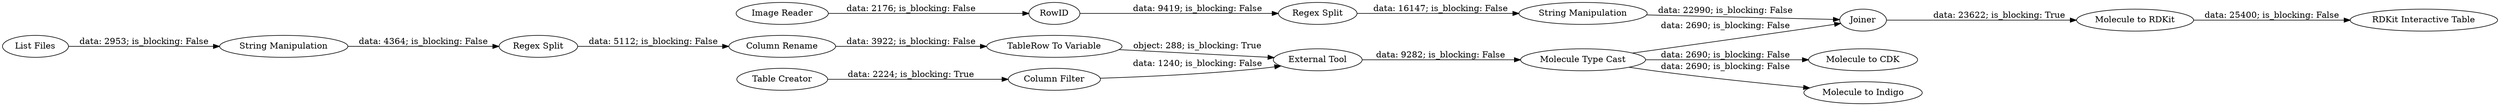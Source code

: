 digraph {
	"-7011533517637641067_7" [label="Molecule to RDKit"]
	"-7011533517637641067_21" [label="RDKit Interactive Table"]
	"-7011533517637641067_19" [label="String Manipulation"]
	"-7011533517637641067_12" [label="Table Creator"]
	"-7011533517637641067_10" [label="TableRow To Variable"]
	"-7011533517637641067_15" [label="Column Rename"]
	"-7011533517637641067_14" [label="Regex Split"]
	"-7011533517637641067_18" [label="Regex Split"]
	"-7011533517637641067_6" [label="Molecule to CDK"]
	"-7011533517637641067_20" [label=Joiner]
	"-7011533517637641067_17" [label=RowID]
	"-7011533517637641067_9" [label="List Files"]
	"-7011533517637641067_16" [label="Image Reader"]
	"-7011533517637641067_5" [label="Molecule Type Cast"]
	"-7011533517637641067_11" [label="String Manipulation"]
	"-7011533517637641067_8" [label="Molecule to Indigo"]
	"-7011533517637641067_3" [label="Column Filter"]
	"-7011533517637641067_1" [label="External Tool"]
	"-7011533517637641067_15" -> "-7011533517637641067_10" [label="data: 3922; is_blocking: False"]
	"-7011533517637641067_5" -> "-7011533517637641067_20" [label="data: 2690; is_blocking: False"]
	"-7011533517637641067_10" -> "-7011533517637641067_1" [label="object: 288; is_blocking: True"]
	"-7011533517637641067_3" -> "-7011533517637641067_1" [label="data: 1240; is_blocking: False"]
	"-7011533517637641067_12" -> "-7011533517637641067_3" [label="data: 2224; is_blocking: True"]
	"-7011533517637641067_18" -> "-7011533517637641067_19" [label="data: 16147; is_blocking: False"]
	"-7011533517637641067_5" -> "-7011533517637641067_8" [label="data: 2690; is_blocking: False"]
	"-7011533517637641067_19" -> "-7011533517637641067_20" [label="data: 22990; is_blocking: False"]
	"-7011533517637641067_7" -> "-7011533517637641067_21" [label="data: 25400; is_blocking: False"]
	"-7011533517637641067_14" -> "-7011533517637641067_15" [label="data: 5112; is_blocking: False"]
	"-7011533517637641067_11" -> "-7011533517637641067_14" [label="data: 4364; is_blocking: False"]
	"-7011533517637641067_17" -> "-7011533517637641067_18" [label="data: 9419; is_blocking: False"]
	"-7011533517637641067_5" -> "-7011533517637641067_6" [label="data: 2690; is_blocking: False"]
	"-7011533517637641067_9" -> "-7011533517637641067_11" [label="data: 2953; is_blocking: False"]
	"-7011533517637641067_20" -> "-7011533517637641067_7" [label="data: 23622; is_blocking: True"]
	"-7011533517637641067_16" -> "-7011533517637641067_17" [label="data: 2176; is_blocking: False"]
	"-7011533517637641067_1" -> "-7011533517637641067_5" [label="data: 9282; is_blocking: False"]
	rankdir=LR
}
